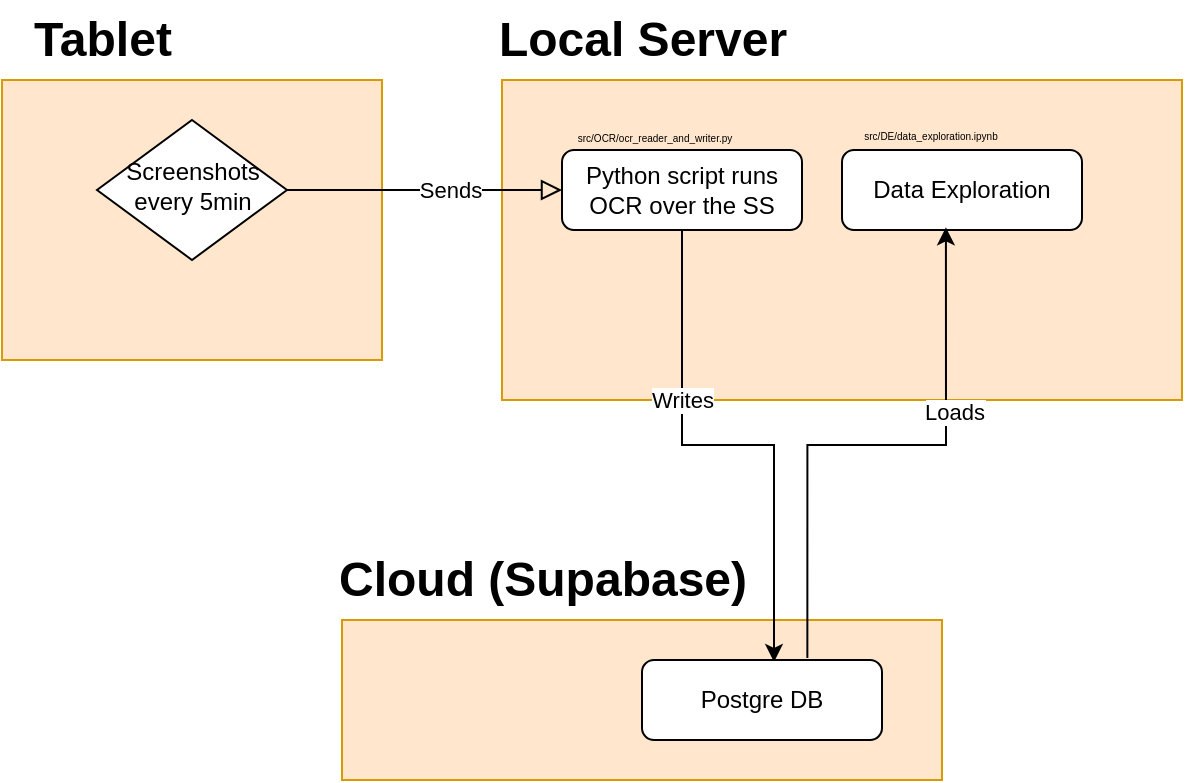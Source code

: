 <mxfile version="24.7.6">
  <diagram id="C5RBs43oDa-KdzZeNtuy" name="Page-1">
    <mxGraphModel dx="1342" dy="710" grid="1" gridSize="10" guides="1" tooltips="1" connect="1" arrows="1" fold="1" page="1" pageScale="1" pageWidth="827" pageHeight="1169" math="0" shadow="0">
      <root>
        <mxCell id="WIyWlLk6GJQsqaUBKTNV-0" />
        <mxCell id="WIyWlLk6GJQsqaUBKTNV-1" parent="WIyWlLk6GJQsqaUBKTNV-0" />
        <mxCell id="g1GkeGPGmg4fx_gdMoAx-9" value="" style="rounded=0;whiteSpace=wrap;html=1;fillColor=#ffe6cc;strokeColor=#d79b00;" vertex="1" parent="WIyWlLk6GJQsqaUBKTNV-1">
          <mxGeometry x="270" y="460" width="300" height="80" as="geometry" />
        </mxCell>
        <mxCell id="g1GkeGPGmg4fx_gdMoAx-6" value="" style="rounded=0;whiteSpace=wrap;html=1;fillColor=#ffe6cc;strokeColor=#d79b00;" vertex="1" parent="WIyWlLk6GJQsqaUBKTNV-1">
          <mxGeometry x="350" y="190" width="340" height="160" as="geometry" />
        </mxCell>
        <mxCell id="g1GkeGPGmg4fx_gdMoAx-4" value="" style="rounded=0;whiteSpace=wrap;html=1;fillColor=#ffe6cc;strokeColor=#d79b00;" vertex="1" parent="WIyWlLk6GJQsqaUBKTNV-1">
          <mxGeometry x="100" y="190" width="190" height="140" as="geometry" />
        </mxCell>
        <mxCell id="WIyWlLk6GJQsqaUBKTNV-6" value="Screenshots every 5min" style="rhombus;whiteSpace=wrap;html=1;shadow=0;fontFamily=Helvetica;fontSize=12;align=center;strokeWidth=1;spacing=6;spacingTop=-4;" parent="WIyWlLk6GJQsqaUBKTNV-1" vertex="1">
          <mxGeometry x="147.5" y="210" width="95" height="70" as="geometry" />
        </mxCell>
        <mxCell id="g1GkeGPGmg4fx_gdMoAx-2" value="" style="rounded=0;html=1;jettySize=auto;orthogonalLoop=1;fontSize=11;endArrow=block;endFill=0;endSize=8;strokeWidth=1;shadow=0;labelBackgroundColor=none;edgeStyle=orthogonalEdgeStyle;exitX=1;exitY=0.5;exitDx=0;exitDy=0;entryX=0;entryY=0.5;entryDx=0;entryDy=0;" edge="1" parent="WIyWlLk6GJQsqaUBKTNV-1" source="WIyWlLk6GJQsqaUBKTNV-6" target="g1GkeGPGmg4fx_gdMoAx-3">
          <mxGeometry relative="1" as="geometry">
            <mxPoint x="320" y="229.75" as="sourcePoint" />
            <mxPoint x="360" y="229.75" as="targetPoint" />
          </mxGeometry>
        </mxCell>
        <mxCell id="g1GkeGPGmg4fx_gdMoAx-11" value="Sends" style="edgeLabel;html=1;align=center;verticalAlign=middle;resizable=0;points=[];" vertex="1" connectable="0" parent="g1GkeGPGmg4fx_gdMoAx-2">
          <mxGeometry x="0.002" y="1" relative="1" as="geometry">
            <mxPoint x="12" y="1" as="offset" />
          </mxGeometry>
        </mxCell>
        <mxCell id="g1GkeGPGmg4fx_gdMoAx-10" style="edgeStyle=orthogonalEdgeStyle;rounded=0;orthogonalLoop=1;jettySize=auto;html=1;entryX=0.55;entryY=0.025;entryDx=0;entryDy=0;entryPerimeter=0;" edge="1" parent="WIyWlLk6GJQsqaUBKTNV-1" source="g1GkeGPGmg4fx_gdMoAx-3" target="g1GkeGPGmg4fx_gdMoAx-14">
          <mxGeometry relative="1" as="geometry" />
        </mxCell>
        <mxCell id="g1GkeGPGmg4fx_gdMoAx-13" value="Writes" style="edgeLabel;html=1;align=center;verticalAlign=middle;resizable=0;points=[];" vertex="1" connectable="0" parent="g1GkeGPGmg4fx_gdMoAx-10">
          <mxGeometry x="0.284" y="1" relative="1" as="geometry">
            <mxPoint x="-47" y="-37" as="offset" />
          </mxGeometry>
        </mxCell>
        <mxCell id="g1GkeGPGmg4fx_gdMoAx-3" value="Python script runs OCR over the SS" style="rounded=1;whiteSpace=wrap;html=1;fontSize=12;glass=0;strokeWidth=1;shadow=0;" vertex="1" parent="WIyWlLk6GJQsqaUBKTNV-1">
          <mxGeometry x="380" y="225" width="120" height="40" as="geometry" />
        </mxCell>
        <mxCell id="g1GkeGPGmg4fx_gdMoAx-5" value=" Tablet" style="text;strokeColor=none;fillColor=none;html=1;fontSize=24;fontStyle=1;verticalAlign=middle;align=center;" vertex="1" parent="WIyWlLk6GJQsqaUBKTNV-1">
          <mxGeometry x="100" y="150" width="100" height="40" as="geometry" />
        </mxCell>
        <mxCell id="g1GkeGPGmg4fx_gdMoAx-7" value="Local Server" style="text;strokeColor=none;fillColor=none;html=1;fontSize=24;fontStyle=1;verticalAlign=middle;align=center;" vertex="1" parent="WIyWlLk6GJQsqaUBKTNV-1">
          <mxGeometry x="370" y="150" width="100" height="40" as="geometry" />
        </mxCell>
        <mxCell id="g1GkeGPGmg4fx_gdMoAx-8" value="Cloud (Supabase)" style="text;strokeColor=none;fillColor=none;html=1;fontSize=24;fontStyle=1;verticalAlign=middle;align=center;" vertex="1" parent="WIyWlLk6GJQsqaUBKTNV-1">
          <mxGeometry x="320" y="420" width="100" height="40" as="geometry" />
        </mxCell>
        <mxCell id="g1GkeGPGmg4fx_gdMoAx-14" value="Postgre DB" style="rounded=1;whiteSpace=wrap;html=1;fontSize=12;glass=0;strokeWidth=1;shadow=0;" vertex="1" parent="WIyWlLk6GJQsqaUBKTNV-1">
          <mxGeometry x="420" y="480" width="120" height="40" as="geometry" />
        </mxCell>
        <mxCell id="g1GkeGPGmg4fx_gdMoAx-15" value="Data Exploration" style="rounded=1;whiteSpace=wrap;html=1;fontSize=12;glass=0;strokeWidth=1;shadow=0;" vertex="1" parent="WIyWlLk6GJQsqaUBKTNV-1">
          <mxGeometry x="520" y="225" width="120" height="40" as="geometry" />
        </mxCell>
        <mxCell id="g1GkeGPGmg4fx_gdMoAx-16" style="edgeStyle=orthogonalEdgeStyle;rounded=0;orthogonalLoop=1;jettySize=auto;html=1;entryX=0.433;entryY=0.967;entryDx=0;entryDy=0;entryPerimeter=0;exitX=0.689;exitY=-0.025;exitDx=0;exitDy=0;exitPerimeter=0;" edge="1" parent="WIyWlLk6GJQsqaUBKTNV-1" source="g1GkeGPGmg4fx_gdMoAx-14" target="g1GkeGPGmg4fx_gdMoAx-15">
          <mxGeometry relative="1" as="geometry">
            <mxPoint x="700" y="384" as="sourcePoint" />
            <mxPoint x="736" y="630" as="targetPoint" />
          </mxGeometry>
        </mxCell>
        <mxCell id="g1GkeGPGmg4fx_gdMoAx-18" value="Loads" style="edgeLabel;html=1;align=center;verticalAlign=middle;resizable=0;points=[];" vertex="1" connectable="0" parent="g1GkeGPGmg4fx_gdMoAx-16">
          <mxGeometry x="-0.085" relative="1" as="geometry">
            <mxPoint x="50" y="-17" as="offset" />
          </mxGeometry>
        </mxCell>
        <mxCell id="g1GkeGPGmg4fx_gdMoAx-19" value="&lt;font style=&quot;font-size: 5px;&quot;&gt;src/OCR/ocr_reader_and_writer.py&lt;/font&gt;" style="text;html=1;align=center;verticalAlign=middle;resizable=0;points=[];autosize=1;strokeColor=none;fillColor=none;strokeWidth=0;" vertex="1" parent="WIyWlLk6GJQsqaUBKTNV-1">
          <mxGeometry x="376" y="202" width="100" height="30" as="geometry" />
        </mxCell>
        <mxCell id="g1GkeGPGmg4fx_gdMoAx-21" value="&lt;div&gt;&lt;font style=&quot;font-size: 5px;&quot;&gt;src/DE/data_exploration.ipynb&lt;/font&gt;&lt;/div&gt;" style="text;html=1;align=center;verticalAlign=middle;resizable=0;points=[];autosize=1;strokeColor=none;fillColor=none;strokeWidth=0;" vertex="1" parent="WIyWlLk6GJQsqaUBKTNV-1">
          <mxGeometry x="519" y="201" width="90" height="30" as="geometry" />
        </mxCell>
      </root>
    </mxGraphModel>
  </diagram>
</mxfile>
